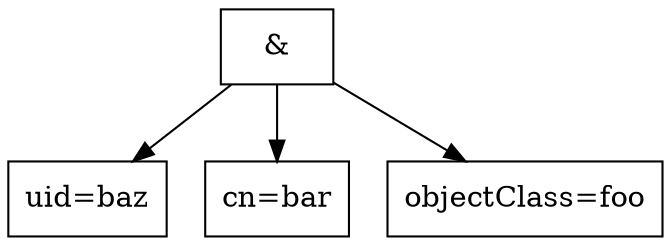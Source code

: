 // Represent the AST of the filter '(&(objectClass=foo)(cn=bar)(uid=baz))'

digraph FilterBasic {
    root_and [label="&", shape=record];
    uid_baz [label="uid=baz", shape=record];
    cn_bar [label="cn=bar", shape=record];
    oc_foo [label="objectClass=foo", shape=record];
    root_and -> uid_baz;
    root_and -> cn_bar;
    root_and -> oc_foo;
}

